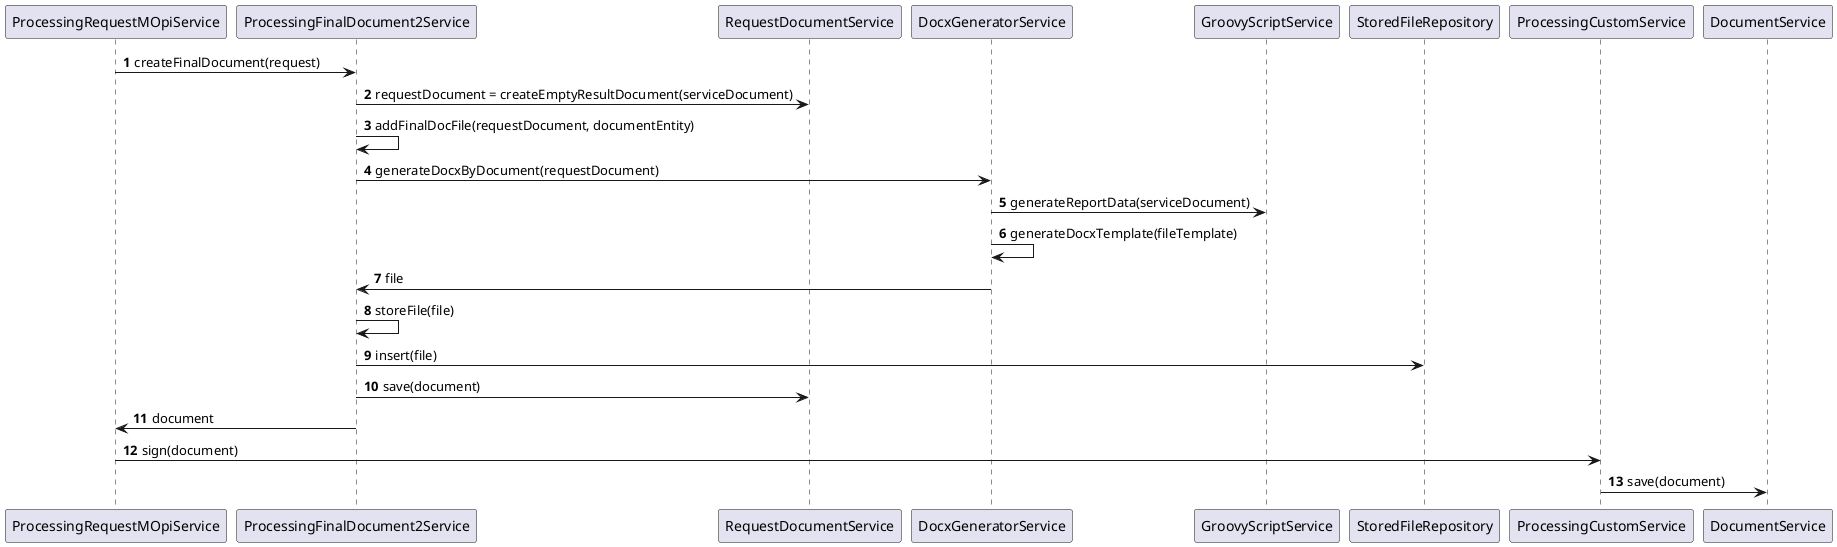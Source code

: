 @startuml
'https://plantuml.com/sequence-diagram

autonumber
ProcessingRequestMOpiService -> ProcessingFinalDocument2Service : createFinalDocument(request)
ProcessingFinalDocument2Service -> RequestDocumentService : requestDocument = createEmptyResultDocument(serviceDocument)
ProcessingFinalDocument2Service -> ProcessingFinalDocument2Service : addFinalDocFile(requestDocument, documentEntity)
ProcessingFinalDocument2Service -> DocxGeneratorService : generateDocxByDocument(requestDocument)
DocxGeneratorService -> GroovyScriptService : generateReportData(serviceDocument)
DocxGeneratorService -> DocxGeneratorService : generateDocxTemplate(fileTemplate)
DocxGeneratorService -> ProcessingFinalDocument2Service : file
ProcessingFinalDocument2Service -> ProcessingFinalDocument2Service : storeFile(file)
ProcessingFinalDocument2Service -> StoredFileRepository : insert(file)

ProcessingFinalDocument2Service -> RequestDocumentService : save(document)
ProcessingFinalDocument2Service -> ProcessingRequestMOpiService : document
ProcessingRequestMOpiService -> ProcessingCustomService : sign(document)
ProcessingCustomService -> DocumentService : save(document)
@enduml